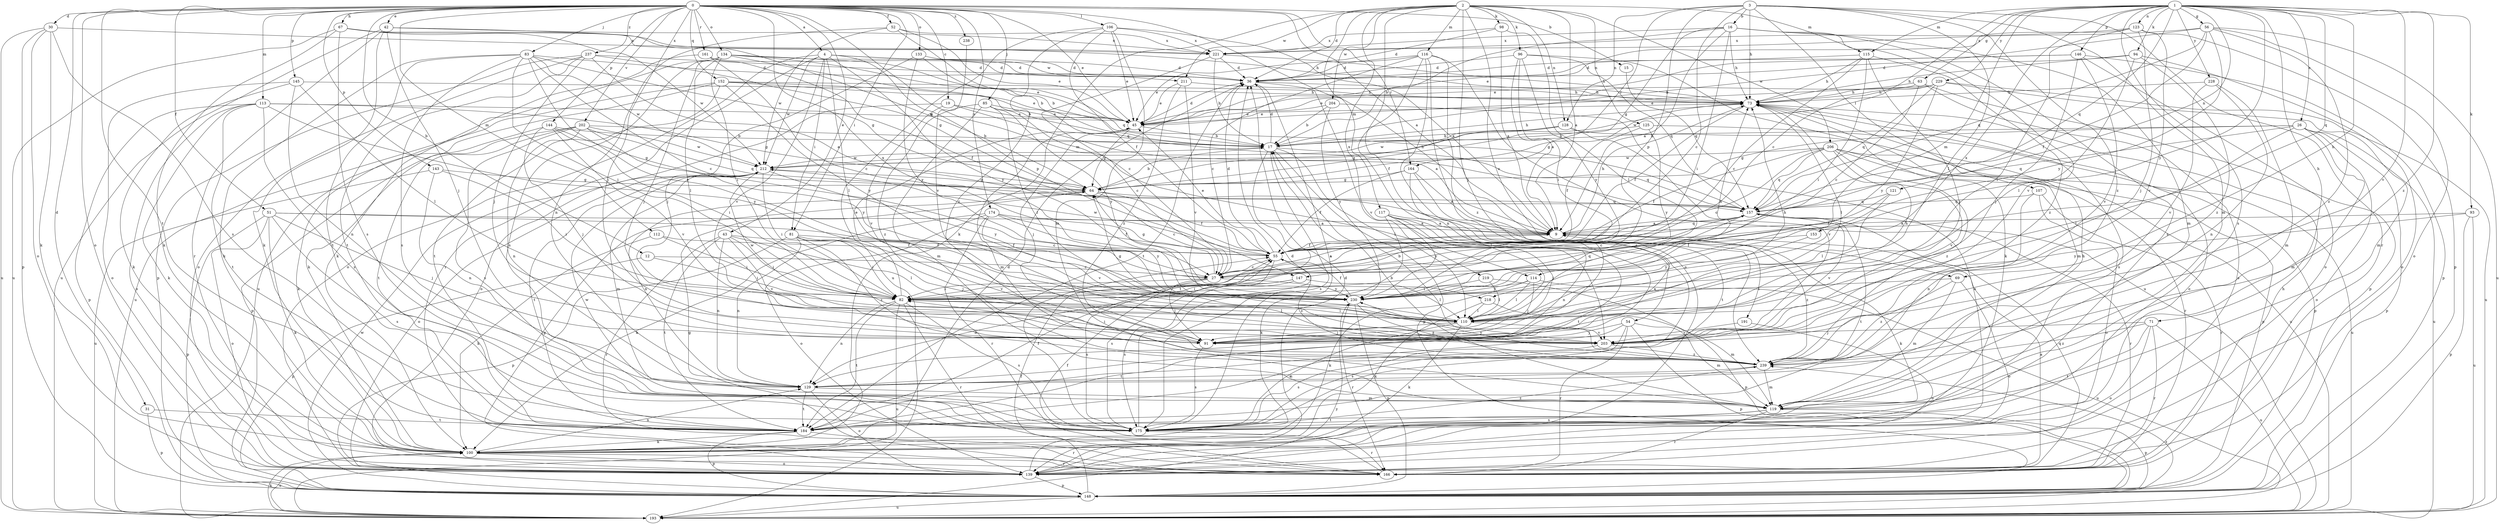 strict digraph  {
0;
1;
2;
3;
4;
9;
12;
15;
16;
17;
19;
26;
27;
30;
31;
36;
42;
43;
45;
51;
52;
54;
55;
56;
63;
64;
67;
69;
71;
73;
81;
82;
83;
85;
91;
93;
94;
96;
98;
100;
106;
107;
110;
112;
113;
114;
115;
116;
117;
119;
121;
123;
125;
128;
129;
133;
134;
139;
143;
144;
145;
146;
147;
148;
152;
153;
157;
161;
164;
166;
174;
175;
184;
191;
193;
202;
203;
204;
206;
211;
212;
218;
219;
221;
228;
229;
230;
237;
238;
239;
0 -> 4  [label=a];
0 -> 9  [label=a];
0 -> 12  [label=b];
0 -> 15  [label=b];
0 -> 19  [label=c];
0 -> 30  [label=d];
0 -> 31  [label=d];
0 -> 42  [label=e];
0 -> 43  [label=e];
0 -> 45  [label=e];
0 -> 51  [label=f];
0 -> 52  [label=f];
0 -> 67  [label=h];
0 -> 69  [label=h];
0 -> 81  [label=i];
0 -> 83  [label=j];
0 -> 85  [label=j];
0 -> 91  [label=j];
0 -> 106  [label=l];
0 -> 112  [label=m];
0 -> 113  [label=m];
0 -> 114  [label=m];
0 -> 133  [label=o];
0 -> 134  [label=o];
0 -> 139  [label=o];
0 -> 143  [label=p];
0 -> 144  [label=p];
0 -> 145  [label=p];
0 -> 152  [label=q];
0 -> 161  [label=r];
0 -> 164  [label=r];
0 -> 174  [label=s];
0 -> 184  [label=t];
0 -> 202  [label=v];
0 -> 218  [label=x];
0 -> 237  [label=z];
0 -> 238  [label=z];
1 -> 26  [label=c];
1 -> 27  [label=c];
1 -> 56  [label=g];
1 -> 63  [label=g];
1 -> 69  [label=h];
1 -> 71  [label=h];
1 -> 93  [label=k];
1 -> 94  [label=k];
1 -> 114  [label=m];
1 -> 115  [label=m];
1 -> 121  [label=n];
1 -> 123  [label=n];
1 -> 146  [label=p];
1 -> 153  [label=q];
1 -> 157  [label=q];
1 -> 175  [label=s];
1 -> 203  [label=v];
1 -> 218  [label=x];
1 -> 228  [label=y];
1 -> 229  [label=y];
1 -> 230  [label=y];
1 -> 239  [label=z];
2 -> 9  [label=a];
2 -> 36  [label=d];
2 -> 54  [label=f];
2 -> 91  [label=j];
2 -> 96  [label=k];
2 -> 98  [label=k];
2 -> 100  [label=k];
2 -> 115  [label=m];
2 -> 116  [label=m];
2 -> 117  [label=m];
2 -> 125  [label=n];
2 -> 128  [label=n];
2 -> 191  [label=u];
2 -> 204  [label=w];
2 -> 206  [label=w];
2 -> 211  [label=w];
2 -> 219  [label=x];
3 -> 16  [label=b];
3 -> 27  [label=c];
3 -> 73  [label=h];
3 -> 107  [label=l];
3 -> 110  [label=l];
3 -> 119  [label=m];
3 -> 128  [label=n];
3 -> 147  [label=p];
3 -> 164  [label=r];
3 -> 166  [label=r];
3 -> 239  [label=z];
4 -> 36  [label=d];
4 -> 81  [label=i];
4 -> 110  [label=l];
4 -> 139  [label=o];
4 -> 147  [label=p];
4 -> 166  [label=r];
4 -> 203  [label=v];
4 -> 211  [label=w];
4 -> 212  [label=w];
4 -> 230  [label=y];
9 -> 55  [label=f];
9 -> 73  [label=h];
9 -> 100  [label=k];
9 -> 157  [label=q];
9 -> 239  [label=z];
12 -> 27  [label=c];
12 -> 82  [label=i];
12 -> 148  [label=p];
15 -> 157  [label=q];
16 -> 9  [label=a];
16 -> 17  [label=b];
16 -> 64  [label=g];
16 -> 73  [label=h];
16 -> 82  [label=i];
16 -> 119  [label=m];
16 -> 175  [label=s];
16 -> 203  [label=v];
16 -> 221  [label=x];
17 -> 36  [label=d];
17 -> 73  [label=h];
17 -> 110  [label=l];
17 -> 148  [label=p];
17 -> 157  [label=q];
17 -> 175  [label=s];
17 -> 184  [label=t];
17 -> 212  [label=w];
19 -> 9  [label=a];
19 -> 45  [label=e];
19 -> 139  [label=o];
19 -> 203  [label=v];
26 -> 17  [label=b];
26 -> 64  [label=g];
26 -> 110  [label=l];
26 -> 119  [label=m];
26 -> 139  [label=o];
26 -> 148  [label=p];
26 -> 157  [label=q];
26 -> 193  [label=u];
27 -> 9  [label=a];
27 -> 64  [label=g];
27 -> 82  [label=i];
27 -> 91  [label=j];
27 -> 175  [label=s];
27 -> 230  [label=y];
30 -> 100  [label=k];
30 -> 139  [label=o];
30 -> 148  [label=p];
30 -> 175  [label=s];
30 -> 193  [label=u];
30 -> 221  [label=x];
31 -> 148  [label=p];
31 -> 184  [label=t];
36 -> 73  [label=h];
36 -> 175  [label=s];
36 -> 184  [label=t];
36 -> 203  [label=v];
42 -> 64  [label=g];
42 -> 91  [label=j];
42 -> 100  [label=k];
42 -> 166  [label=r];
42 -> 193  [label=u];
42 -> 221  [label=x];
43 -> 55  [label=f];
43 -> 82  [label=i];
43 -> 110  [label=l];
43 -> 129  [label=n];
43 -> 166  [label=r];
43 -> 184  [label=t];
43 -> 203  [label=v];
45 -> 17  [label=b];
45 -> 36  [label=d];
45 -> 64  [label=g];
45 -> 91  [label=j];
45 -> 119  [label=m];
51 -> 9  [label=a];
51 -> 27  [label=c];
51 -> 91  [label=j];
51 -> 100  [label=k];
51 -> 139  [label=o];
51 -> 148  [label=p];
51 -> 175  [label=s];
52 -> 45  [label=e];
52 -> 129  [label=n];
52 -> 157  [label=q];
52 -> 212  [label=w];
52 -> 221  [label=x];
54 -> 91  [label=j];
54 -> 119  [label=m];
54 -> 148  [label=p];
54 -> 166  [label=r];
54 -> 175  [label=s];
54 -> 184  [label=t];
55 -> 27  [label=c];
55 -> 36  [label=d];
55 -> 45  [label=e];
55 -> 175  [label=s];
55 -> 212  [label=w];
55 -> 239  [label=z];
56 -> 17  [label=b];
56 -> 55  [label=f];
56 -> 139  [label=o];
56 -> 157  [label=q];
56 -> 193  [label=u];
56 -> 221  [label=x];
56 -> 230  [label=y];
56 -> 239  [label=z];
63 -> 27  [label=c];
63 -> 45  [label=e];
63 -> 73  [label=h];
63 -> 139  [label=o];
63 -> 148  [label=p];
64 -> 17  [label=b];
64 -> 27  [label=c];
64 -> 55  [label=f];
64 -> 129  [label=n];
64 -> 157  [label=q];
67 -> 73  [label=h];
67 -> 100  [label=k];
67 -> 175  [label=s];
67 -> 193  [label=u];
67 -> 212  [label=w];
67 -> 221  [label=x];
69 -> 82  [label=i];
69 -> 119  [label=m];
69 -> 139  [label=o];
69 -> 239  [label=z];
71 -> 91  [label=j];
71 -> 139  [label=o];
71 -> 166  [label=r];
71 -> 184  [label=t];
71 -> 193  [label=u];
71 -> 239  [label=z];
73 -> 45  [label=e];
73 -> 55  [label=f];
73 -> 64  [label=g];
73 -> 110  [label=l];
73 -> 119  [label=m];
73 -> 139  [label=o];
73 -> 175  [label=s];
81 -> 55  [label=f];
81 -> 82  [label=i];
81 -> 91  [label=j];
81 -> 129  [label=n];
81 -> 148  [label=p];
81 -> 203  [label=v];
81 -> 239  [label=z];
82 -> 45  [label=e];
82 -> 110  [label=l];
82 -> 129  [label=n];
82 -> 157  [label=q];
82 -> 166  [label=r];
82 -> 175  [label=s];
82 -> 184  [label=t];
82 -> 193  [label=u];
83 -> 27  [label=c];
83 -> 36  [label=d];
83 -> 64  [label=g];
83 -> 82  [label=i];
83 -> 100  [label=k];
83 -> 175  [label=s];
83 -> 184  [label=t];
83 -> 212  [label=w];
83 -> 230  [label=y];
85 -> 27  [label=c];
85 -> 45  [label=e];
85 -> 110  [label=l];
85 -> 119  [label=m];
85 -> 230  [label=y];
85 -> 239  [label=z];
91 -> 9  [label=a];
91 -> 73  [label=h];
91 -> 82  [label=i];
91 -> 175  [label=s];
93 -> 9  [label=a];
93 -> 148  [label=p];
93 -> 193  [label=u];
93 -> 230  [label=y];
94 -> 36  [label=d];
94 -> 73  [label=h];
94 -> 110  [label=l];
94 -> 139  [label=o];
94 -> 239  [label=z];
96 -> 9  [label=a];
96 -> 36  [label=d];
96 -> 82  [label=i];
96 -> 100  [label=k];
96 -> 157  [label=q];
96 -> 230  [label=y];
98 -> 9  [label=a];
98 -> 36  [label=d];
98 -> 110  [label=l];
98 -> 221  [label=x];
100 -> 36  [label=d];
100 -> 129  [label=n];
100 -> 139  [label=o];
100 -> 166  [label=r];
100 -> 193  [label=u];
106 -> 9  [label=a];
106 -> 45  [label=e];
106 -> 55  [label=f];
106 -> 119  [label=m];
106 -> 193  [label=u];
106 -> 221  [label=x];
106 -> 239  [label=z];
107 -> 129  [label=n];
107 -> 139  [label=o];
107 -> 157  [label=q];
107 -> 166  [label=r];
110 -> 64  [label=g];
110 -> 73  [label=h];
110 -> 82  [label=i];
110 -> 91  [label=j];
110 -> 100  [label=k];
110 -> 175  [label=s];
110 -> 203  [label=v];
110 -> 212  [label=w];
112 -> 55  [label=f];
112 -> 82  [label=i];
112 -> 100  [label=k];
113 -> 45  [label=e];
113 -> 64  [label=g];
113 -> 100  [label=k];
113 -> 139  [label=o];
113 -> 148  [label=p];
113 -> 175  [label=s];
113 -> 184  [label=t];
113 -> 230  [label=y];
114 -> 91  [label=j];
114 -> 100  [label=k];
114 -> 110  [label=l];
114 -> 193  [label=u];
114 -> 230  [label=y];
115 -> 27  [label=c];
115 -> 36  [label=d];
115 -> 73  [label=h];
115 -> 82  [label=i];
115 -> 91  [label=j];
115 -> 239  [label=z];
116 -> 27  [label=c];
116 -> 36  [label=d];
116 -> 45  [label=e];
116 -> 129  [label=n];
116 -> 139  [label=o];
116 -> 175  [label=s];
116 -> 193  [label=u];
116 -> 239  [label=z];
117 -> 9  [label=a];
117 -> 91  [label=j];
117 -> 100  [label=k];
117 -> 129  [label=n];
117 -> 184  [label=t];
117 -> 230  [label=y];
119 -> 17  [label=b];
119 -> 73  [label=h];
119 -> 148  [label=p];
119 -> 166  [label=r];
119 -> 175  [label=s];
119 -> 184  [label=t];
121 -> 55  [label=f];
121 -> 110  [label=l];
121 -> 157  [label=q];
123 -> 45  [label=e];
123 -> 91  [label=j];
123 -> 110  [label=l];
123 -> 148  [label=p];
123 -> 203  [label=v];
123 -> 221  [label=x];
125 -> 17  [label=b];
125 -> 55  [label=f];
125 -> 148  [label=p];
125 -> 230  [label=y];
128 -> 17  [label=b];
128 -> 64  [label=g];
128 -> 193  [label=u];
128 -> 203  [label=v];
128 -> 212  [label=w];
129 -> 119  [label=m];
129 -> 139  [label=o];
129 -> 184  [label=t];
133 -> 17  [label=b];
133 -> 36  [label=d];
133 -> 91  [label=j];
133 -> 230  [label=y];
134 -> 17  [label=b];
134 -> 36  [label=d];
134 -> 45  [label=e];
134 -> 82  [label=i];
134 -> 91  [label=j];
134 -> 110  [label=l];
134 -> 157  [label=q];
134 -> 175  [label=s];
134 -> 193  [label=u];
139 -> 36  [label=d];
139 -> 64  [label=g];
139 -> 148  [label=p];
143 -> 64  [label=g];
143 -> 82  [label=i];
143 -> 129  [label=n];
143 -> 193  [label=u];
144 -> 17  [label=b];
144 -> 64  [label=g];
144 -> 82  [label=i];
144 -> 91  [label=j];
144 -> 100  [label=k];
144 -> 203  [label=v];
145 -> 73  [label=h];
145 -> 100  [label=k];
145 -> 110  [label=l];
145 -> 129  [label=n];
145 -> 139  [label=o];
146 -> 36  [label=d];
146 -> 45  [label=e];
146 -> 91  [label=j];
146 -> 139  [label=o];
146 -> 148  [label=p];
146 -> 203  [label=v];
147 -> 82  [label=i];
147 -> 110  [label=l];
147 -> 129  [label=n];
147 -> 175  [label=s];
148 -> 55  [label=f];
148 -> 193  [label=u];
148 -> 212  [label=w];
152 -> 17  [label=b];
152 -> 45  [label=e];
152 -> 73  [label=h];
152 -> 100  [label=k];
152 -> 184  [label=t];
152 -> 193  [label=u];
152 -> 230  [label=y];
153 -> 55  [label=f];
153 -> 230  [label=y];
157 -> 9  [label=a];
157 -> 27  [label=c];
157 -> 166  [label=r];
157 -> 184  [label=t];
157 -> 203  [label=v];
161 -> 27  [label=c];
161 -> 36  [label=d];
161 -> 55  [label=f];
161 -> 100  [label=k];
164 -> 9  [label=a];
164 -> 55  [label=f];
164 -> 64  [label=g];
164 -> 110  [label=l];
164 -> 184  [label=t];
166 -> 9  [label=a];
166 -> 55  [label=f];
166 -> 64  [label=g];
166 -> 73  [label=h];
166 -> 157  [label=q];
174 -> 9  [label=a];
174 -> 55  [label=f];
174 -> 100  [label=k];
174 -> 139  [label=o];
174 -> 166  [label=r];
174 -> 203  [label=v];
174 -> 230  [label=y];
175 -> 36  [label=d];
175 -> 55  [label=f];
175 -> 166  [label=r];
175 -> 212  [label=w];
175 -> 239  [label=z];
184 -> 100  [label=k];
184 -> 148  [label=p];
184 -> 166  [label=r];
191 -> 139  [label=o];
191 -> 203  [label=v];
193 -> 100  [label=k];
193 -> 230  [label=y];
193 -> 239  [label=z];
202 -> 17  [label=b];
202 -> 129  [label=n];
202 -> 148  [label=p];
202 -> 157  [label=q];
202 -> 175  [label=s];
202 -> 184  [label=t];
202 -> 212  [label=w];
202 -> 230  [label=y];
203 -> 175  [label=s];
203 -> 239  [label=z];
204 -> 17  [label=b];
204 -> 45  [label=e];
204 -> 139  [label=o];
204 -> 230  [label=y];
206 -> 27  [label=c];
206 -> 55  [label=f];
206 -> 148  [label=p];
206 -> 157  [label=q];
206 -> 166  [label=r];
206 -> 193  [label=u];
206 -> 203  [label=v];
206 -> 212  [label=w];
206 -> 239  [label=z];
211 -> 45  [label=e];
211 -> 73  [label=h];
211 -> 203  [label=v];
211 -> 239  [label=z];
212 -> 64  [label=g];
212 -> 82  [label=i];
212 -> 119  [label=m];
212 -> 139  [label=o];
212 -> 184  [label=t];
212 -> 230  [label=y];
218 -> 100  [label=k];
218 -> 110  [label=l];
218 -> 119  [label=m];
219 -> 82  [label=i];
219 -> 110  [label=l];
219 -> 148  [label=p];
221 -> 17  [label=b];
221 -> 27  [label=c];
221 -> 36  [label=d];
221 -> 73  [label=h];
228 -> 73  [label=h];
228 -> 119  [label=m];
228 -> 129  [label=n];
228 -> 203  [label=v];
229 -> 45  [label=e];
229 -> 73  [label=h];
229 -> 119  [label=m];
229 -> 157  [label=q];
229 -> 193  [label=u];
229 -> 212  [label=w];
229 -> 230  [label=y];
230 -> 55  [label=f];
230 -> 73  [label=h];
230 -> 148  [label=p];
230 -> 166  [label=r];
230 -> 239  [label=z];
237 -> 9  [label=a];
237 -> 36  [label=d];
237 -> 64  [label=g];
237 -> 91  [label=j];
237 -> 139  [label=o];
237 -> 148  [label=p];
237 -> 184  [label=t];
238 -> 203  [label=v];
239 -> 17  [label=b];
239 -> 119  [label=m];
239 -> 129  [label=n];
239 -> 230  [label=y];
}
